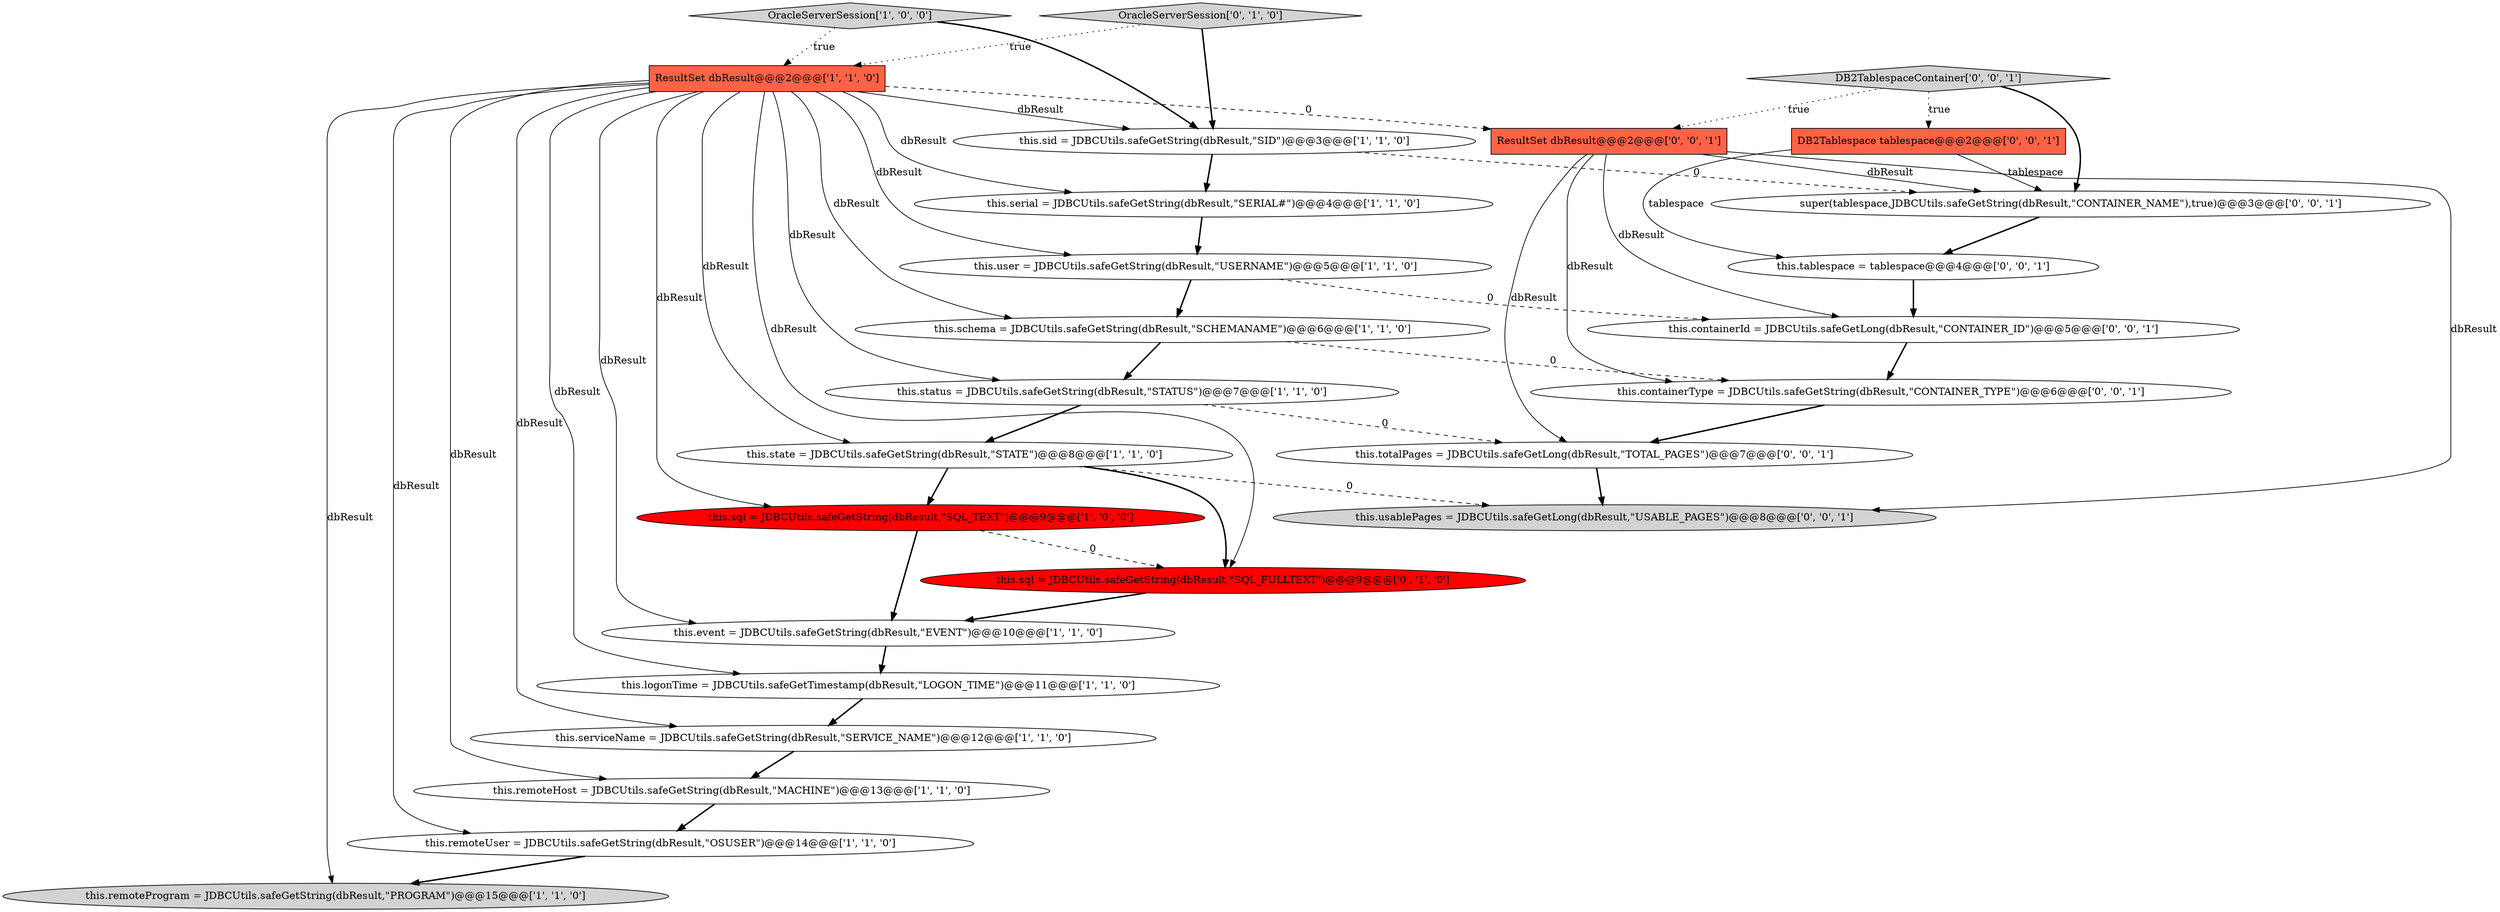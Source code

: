 digraph {
7 [style = filled, label = "OracleServerSession['1', '0', '0']", fillcolor = lightgray, shape = diamond image = "AAA0AAABBB1BBB"];
5 [style = filled, label = "this.remoteProgram = JDBCUtils.safeGetString(dbResult,\"PROGRAM\")@@@15@@@['1', '1', '0']", fillcolor = lightgray, shape = ellipse image = "AAA0AAABBB1BBB"];
25 [style = filled, label = "this.usablePages = JDBCUtils.safeGetLong(dbResult,\"USABLE_PAGES\")@@@8@@@['0', '0', '1']", fillcolor = lightgray, shape = ellipse image = "AAA0AAABBB3BBB"];
4 [style = filled, label = "this.remoteUser = JDBCUtils.safeGetString(dbResult,\"OSUSER\")@@@14@@@['1', '1', '0']", fillcolor = white, shape = ellipse image = "AAA0AAABBB1BBB"];
2 [style = filled, label = "this.serviceName = JDBCUtils.safeGetString(dbResult,\"SERVICE_NAME\")@@@12@@@['1', '1', '0']", fillcolor = white, shape = ellipse image = "AAA0AAABBB1BBB"];
23 [style = filled, label = "ResultSet dbResult@@@2@@@['0', '0', '1']", fillcolor = tomato, shape = box image = "AAA0AAABBB3BBB"];
24 [style = filled, label = "super(tablespace,JDBCUtils.safeGetString(dbResult,\"CONTAINER_NAME\"),true)@@@3@@@['0', '0', '1']", fillcolor = white, shape = ellipse image = "AAA0AAABBB3BBB"];
15 [style = filled, label = "OracleServerSession['0', '1', '0']", fillcolor = lightgray, shape = diamond image = "AAA0AAABBB2BBB"];
17 [style = filled, label = "this.containerId = JDBCUtils.safeGetLong(dbResult,\"CONTAINER_ID\")@@@5@@@['0', '0', '1']", fillcolor = white, shape = ellipse image = "AAA0AAABBB3BBB"];
6 [style = filled, label = "this.user = JDBCUtils.safeGetString(dbResult,\"USERNAME\")@@@5@@@['1', '1', '0']", fillcolor = white, shape = ellipse image = "AAA0AAABBB1BBB"];
13 [style = filled, label = "this.event = JDBCUtils.safeGetString(dbResult,\"EVENT\")@@@10@@@['1', '1', '0']", fillcolor = white, shape = ellipse image = "AAA0AAABBB1BBB"];
11 [style = filled, label = "this.logonTime = JDBCUtils.safeGetTimestamp(dbResult,\"LOGON_TIME\")@@@11@@@['1', '1', '0']", fillcolor = white, shape = ellipse image = "AAA0AAABBB1BBB"];
1 [style = filled, label = "this.sql = JDBCUtils.safeGetString(dbResult,\"SQL_TEXT\")@@@9@@@['1', '0', '0']", fillcolor = red, shape = ellipse image = "AAA1AAABBB1BBB"];
3 [style = filled, label = "this.remoteHost = JDBCUtils.safeGetString(dbResult,\"MACHINE\")@@@13@@@['1', '1', '0']", fillcolor = white, shape = ellipse image = "AAA0AAABBB1BBB"];
8 [style = filled, label = "this.schema = JDBCUtils.safeGetString(dbResult,\"SCHEMANAME\")@@@6@@@['1', '1', '0']", fillcolor = white, shape = ellipse image = "AAA0AAABBB1BBB"];
20 [style = filled, label = "DB2Tablespace tablespace@@@2@@@['0', '0', '1']", fillcolor = tomato, shape = box image = "AAA0AAABBB3BBB"];
0 [style = filled, label = "this.state = JDBCUtils.safeGetString(dbResult,\"STATE\")@@@8@@@['1', '1', '0']", fillcolor = white, shape = ellipse image = "AAA0AAABBB1BBB"];
9 [style = filled, label = "ResultSet dbResult@@@2@@@['1', '1', '0']", fillcolor = tomato, shape = box image = "AAA0AAABBB1BBB"];
12 [style = filled, label = "this.status = JDBCUtils.safeGetString(dbResult,\"STATUS\")@@@7@@@['1', '1', '0']", fillcolor = white, shape = ellipse image = "AAA0AAABBB1BBB"];
14 [style = filled, label = "this.sid = JDBCUtils.safeGetString(dbResult,\"SID\")@@@3@@@['1', '1', '0']", fillcolor = white, shape = ellipse image = "AAA0AAABBB1BBB"];
10 [style = filled, label = "this.serial = JDBCUtils.safeGetString(dbResult,\"SERIAL#\")@@@4@@@['1', '1', '0']", fillcolor = white, shape = ellipse image = "AAA0AAABBB1BBB"];
16 [style = filled, label = "this.sql = JDBCUtils.safeGetString(dbResult,\"SQL_FULLTEXT\")@@@9@@@['0', '1', '0']", fillcolor = red, shape = ellipse image = "AAA1AAABBB2BBB"];
22 [style = filled, label = "this.totalPages = JDBCUtils.safeGetLong(dbResult,\"TOTAL_PAGES\")@@@7@@@['0', '0', '1']", fillcolor = white, shape = ellipse image = "AAA0AAABBB3BBB"];
18 [style = filled, label = "DB2TablespaceContainer['0', '0', '1']", fillcolor = lightgray, shape = diamond image = "AAA0AAABBB3BBB"];
19 [style = filled, label = "this.containerType = JDBCUtils.safeGetString(dbResult,\"CONTAINER_TYPE\")@@@6@@@['0', '0', '1']", fillcolor = white, shape = ellipse image = "AAA0AAABBB3BBB"];
21 [style = filled, label = "this.tablespace = tablespace@@@4@@@['0', '0', '1']", fillcolor = white, shape = ellipse image = "AAA0AAABBB3BBB"];
14->24 [style = dashed, label="0"];
8->19 [style = dashed, label="0"];
22->25 [style = bold, label=""];
0->16 [style = bold, label=""];
16->13 [style = bold, label=""];
18->24 [style = bold, label=""];
9->11 [style = solid, label="dbResult"];
9->14 [style = solid, label="dbResult"];
15->14 [style = bold, label=""];
9->3 [style = solid, label="dbResult"];
9->4 [style = solid, label="dbResult"];
23->17 [style = solid, label="dbResult"];
2->3 [style = bold, label=""];
9->12 [style = solid, label="dbResult"];
14->10 [style = bold, label=""];
9->1 [style = solid, label="dbResult"];
23->24 [style = solid, label="dbResult"];
6->17 [style = dashed, label="0"];
7->9 [style = dotted, label="true"];
18->20 [style = dotted, label="true"];
18->23 [style = dotted, label="true"];
12->0 [style = bold, label=""];
13->11 [style = bold, label=""];
10->6 [style = bold, label=""];
20->21 [style = solid, label="tablespace"];
1->13 [style = bold, label=""];
11->2 [style = bold, label=""];
3->4 [style = bold, label=""];
9->0 [style = solid, label="dbResult"];
17->19 [style = bold, label=""];
15->9 [style = dotted, label="true"];
9->23 [style = dashed, label="0"];
7->14 [style = bold, label=""];
23->22 [style = solid, label="dbResult"];
9->2 [style = solid, label="dbResult"];
0->25 [style = dashed, label="0"];
23->25 [style = solid, label="dbResult"];
24->21 [style = bold, label=""];
1->16 [style = dashed, label="0"];
0->1 [style = bold, label=""];
9->13 [style = solid, label="dbResult"];
6->8 [style = bold, label=""];
12->22 [style = dashed, label="0"];
9->16 [style = solid, label="dbResult"];
8->12 [style = bold, label=""];
20->24 [style = solid, label="tablespace"];
9->10 [style = solid, label="dbResult"];
9->6 [style = solid, label="dbResult"];
19->22 [style = bold, label=""];
4->5 [style = bold, label=""];
21->17 [style = bold, label=""];
9->5 [style = solid, label="dbResult"];
9->8 [style = solid, label="dbResult"];
23->19 [style = solid, label="dbResult"];
}
